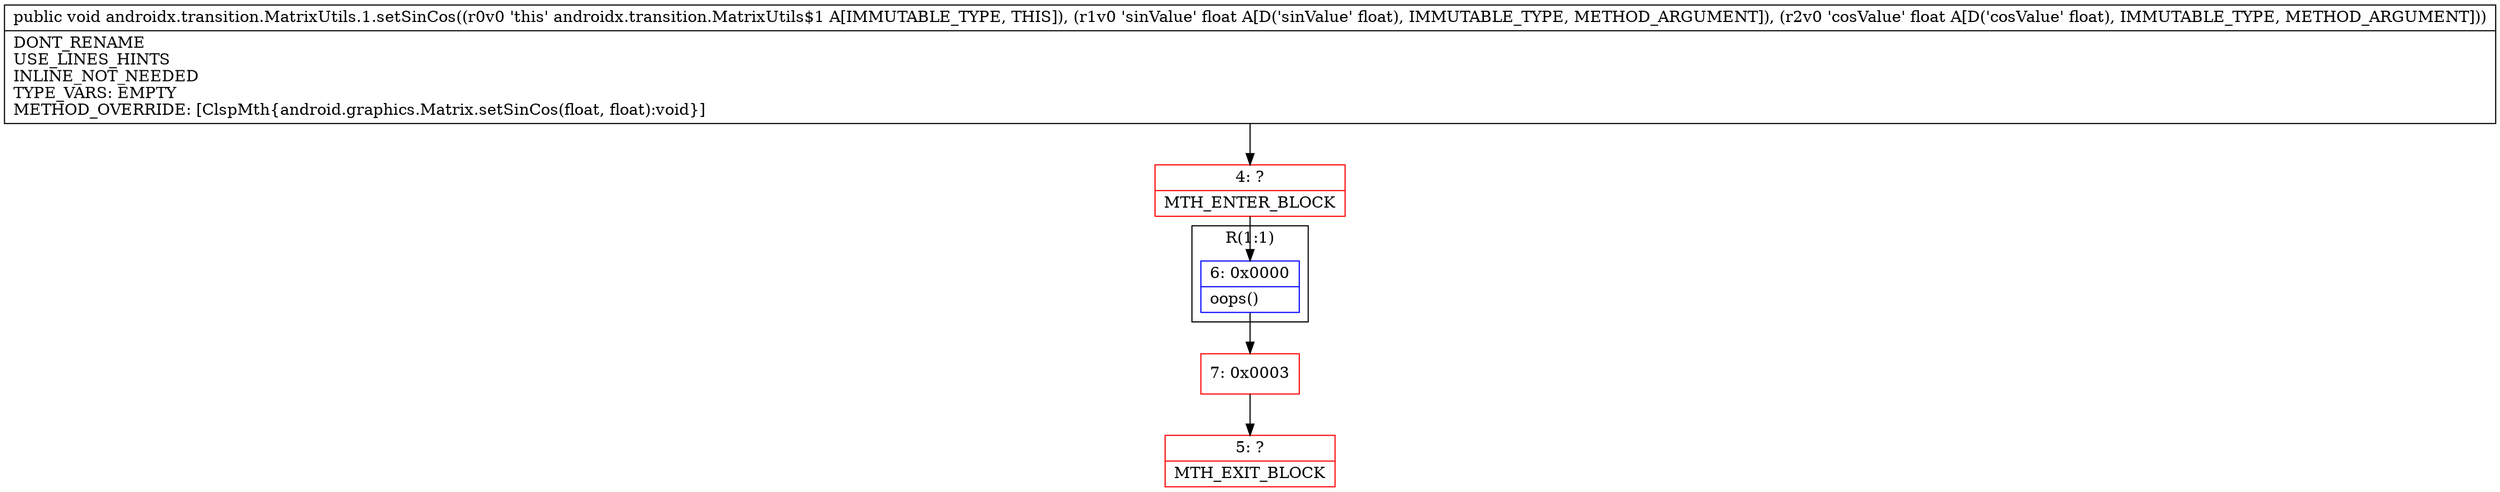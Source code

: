 digraph "CFG forandroidx.transition.MatrixUtils.1.setSinCos(FF)V" {
subgraph cluster_Region_667934446 {
label = "R(1:1)";
node [shape=record,color=blue];
Node_6 [shape=record,label="{6\:\ 0x0000|oops()\l}"];
}
Node_4 [shape=record,color=red,label="{4\:\ ?|MTH_ENTER_BLOCK\l}"];
Node_7 [shape=record,color=red,label="{7\:\ 0x0003}"];
Node_5 [shape=record,color=red,label="{5\:\ ?|MTH_EXIT_BLOCK\l}"];
MethodNode[shape=record,label="{public void androidx.transition.MatrixUtils.1.setSinCos((r0v0 'this' androidx.transition.MatrixUtils$1 A[IMMUTABLE_TYPE, THIS]), (r1v0 'sinValue' float A[D('sinValue' float), IMMUTABLE_TYPE, METHOD_ARGUMENT]), (r2v0 'cosValue' float A[D('cosValue' float), IMMUTABLE_TYPE, METHOD_ARGUMENT]))  | DONT_RENAME\lUSE_LINES_HINTS\lINLINE_NOT_NEEDED\lTYPE_VARS: EMPTY\lMETHOD_OVERRIDE: [ClspMth\{android.graphics.Matrix.setSinCos(float, float):void\}]\l}"];
MethodNode -> Node_4;Node_6 -> Node_7;
Node_4 -> Node_6;
Node_7 -> Node_5;
}

